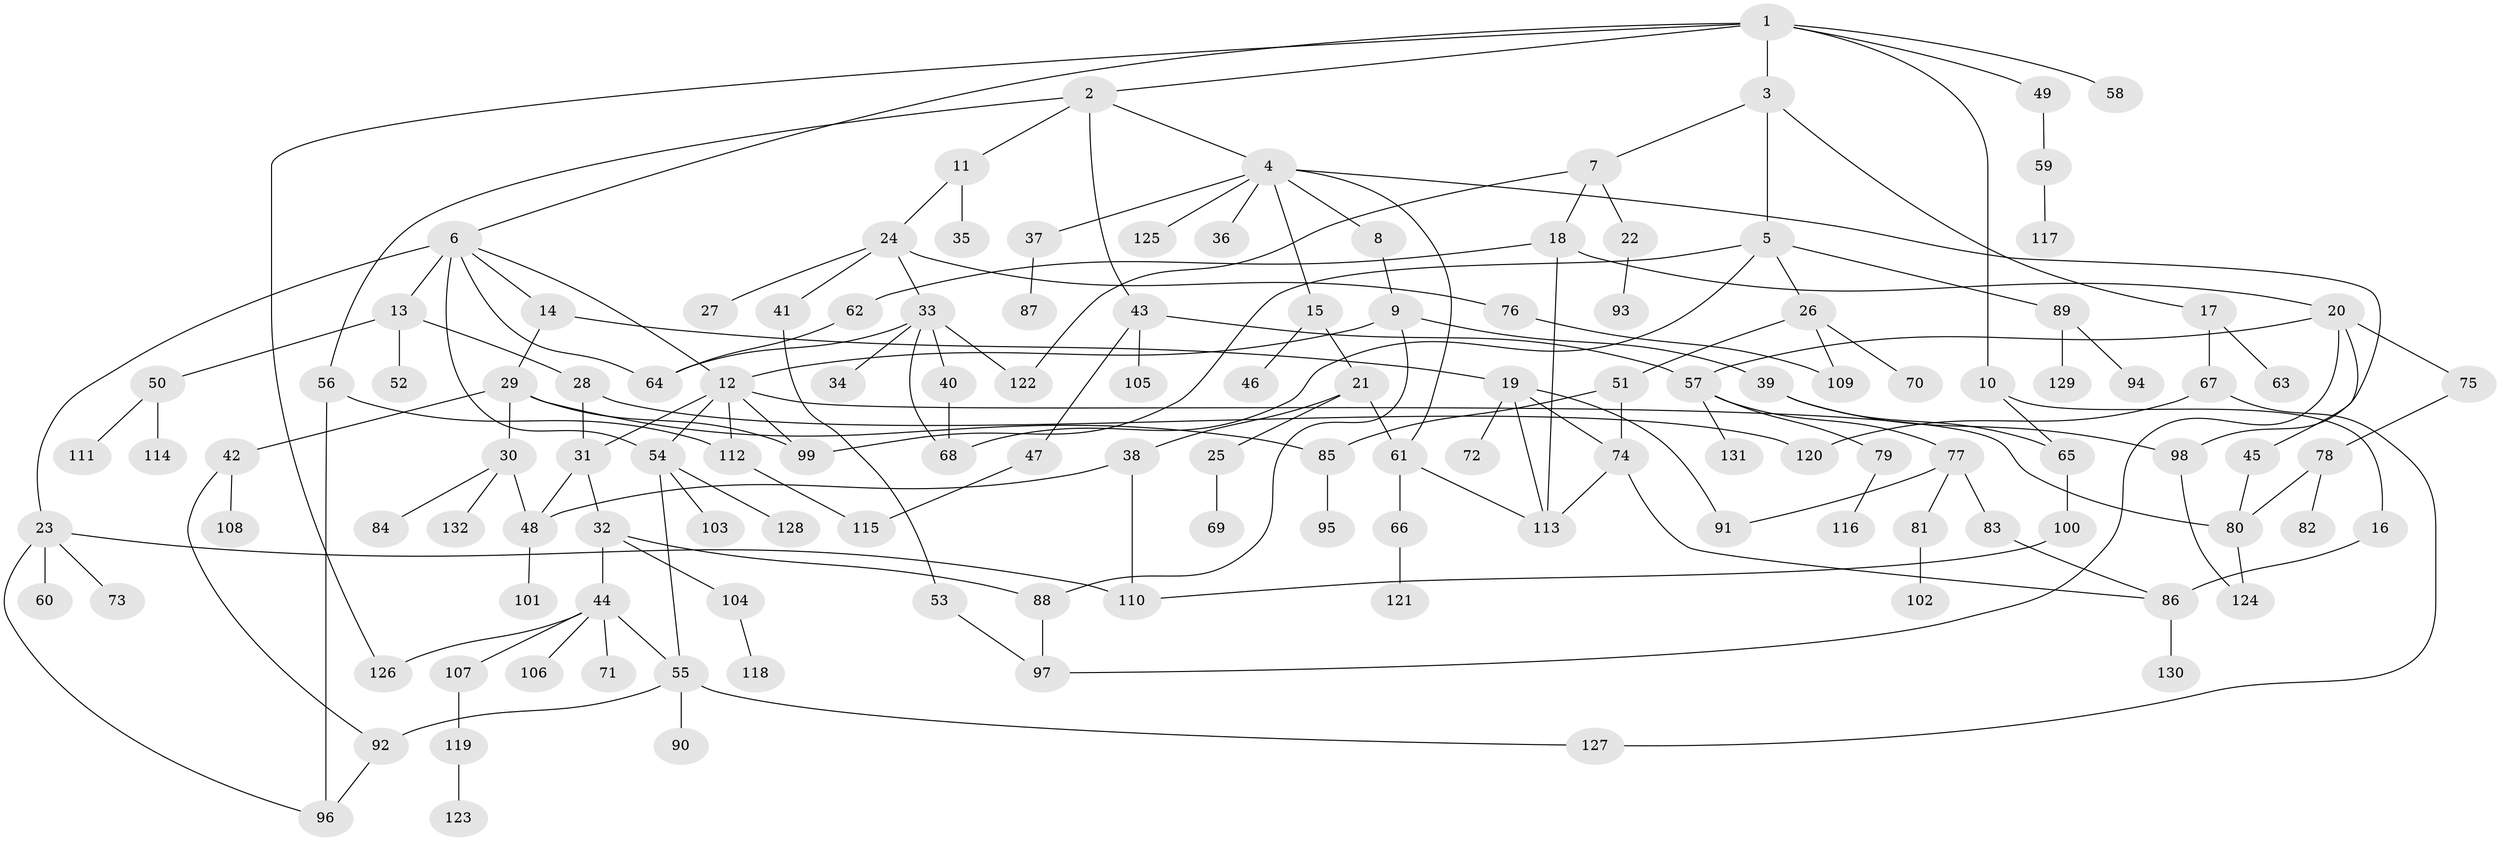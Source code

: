 // coarse degree distribution, {6: 0.034482758620689655, 7: 0.034482758620689655, 10: 0.011494252873563218, 8: 0.022988505747126436, 4: 0.1839080459770115, 3: 0.13793103448275862, 2: 0.19540229885057472, 1: 0.3218390804597701, 5: 0.05747126436781609}
// Generated by graph-tools (version 1.1) at 2025/41/03/06/25 10:41:25]
// undirected, 132 vertices, 173 edges
graph export_dot {
graph [start="1"]
  node [color=gray90,style=filled];
  1;
  2;
  3;
  4;
  5;
  6;
  7;
  8;
  9;
  10;
  11;
  12;
  13;
  14;
  15;
  16;
  17;
  18;
  19;
  20;
  21;
  22;
  23;
  24;
  25;
  26;
  27;
  28;
  29;
  30;
  31;
  32;
  33;
  34;
  35;
  36;
  37;
  38;
  39;
  40;
  41;
  42;
  43;
  44;
  45;
  46;
  47;
  48;
  49;
  50;
  51;
  52;
  53;
  54;
  55;
  56;
  57;
  58;
  59;
  60;
  61;
  62;
  63;
  64;
  65;
  66;
  67;
  68;
  69;
  70;
  71;
  72;
  73;
  74;
  75;
  76;
  77;
  78;
  79;
  80;
  81;
  82;
  83;
  84;
  85;
  86;
  87;
  88;
  89;
  90;
  91;
  92;
  93;
  94;
  95;
  96;
  97;
  98;
  99;
  100;
  101;
  102;
  103;
  104;
  105;
  106;
  107;
  108;
  109;
  110;
  111;
  112;
  113;
  114;
  115;
  116;
  117;
  118;
  119;
  120;
  121;
  122;
  123;
  124;
  125;
  126;
  127;
  128;
  129;
  130;
  131;
  132;
  1 -- 2;
  1 -- 3;
  1 -- 6;
  1 -- 10;
  1 -- 49;
  1 -- 58;
  1 -- 126;
  2 -- 4;
  2 -- 11;
  2 -- 43;
  2 -- 56;
  3 -- 5;
  3 -- 7;
  3 -- 17;
  4 -- 8;
  4 -- 15;
  4 -- 36;
  4 -- 37;
  4 -- 61;
  4 -- 98;
  4 -- 125;
  5 -- 26;
  5 -- 68;
  5 -- 89;
  5 -- 99;
  6 -- 12;
  6 -- 13;
  6 -- 14;
  6 -- 23;
  6 -- 64;
  6 -- 54;
  7 -- 18;
  7 -- 22;
  7 -- 122;
  8 -- 9;
  9 -- 39;
  9 -- 88;
  9 -- 12;
  10 -- 16;
  10 -- 65;
  11 -- 24;
  11 -- 35;
  12 -- 31;
  12 -- 54;
  12 -- 99;
  12 -- 112;
  12 -- 80;
  13 -- 28;
  13 -- 50;
  13 -- 52;
  14 -- 19;
  14 -- 29;
  15 -- 21;
  15 -- 46;
  16 -- 86;
  17 -- 63;
  17 -- 67;
  18 -- 20;
  18 -- 62;
  18 -- 113;
  19 -- 72;
  19 -- 74;
  19 -- 91;
  19 -- 113;
  20 -- 45;
  20 -- 75;
  20 -- 57;
  20 -- 97;
  21 -- 25;
  21 -- 38;
  21 -- 61;
  22 -- 93;
  23 -- 60;
  23 -- 73;
  23 -- 96;
  23 -- 110;
  24 -- 27;
  24 -- 33;
  24 -- 41;
  24 -- 76;
  25 -- 69;
  26 -- 51;
  26 -- 70;
  26 -- 109;
  28 -- 120;
  28 -- 31;
  29 -- 30;
  29 -- 42;
  29 -- 85;
  29 -- 99;
  30 -- 84;
  30 -- 132;
  30 -- 48;
  31 -- 32;
  31 -- 48;
  32 -- 44;
  32 -- 104;
  32 -- 88;
  33 -- 34;
  33 -- 40;
  33 -- 122;
  33 -- 64;
  33 -- 68;
  37 -- 87;
  38 -- 110;
  38 -- 48;
  39 -- 65;
  39 -- 98;
  40 -- 68;
  41 -- 53;
  42 -- 92;
  42 -- 108;
  43 -- 47;
  43 -- 57;
  43 -- 105;
  44 -- 71;
  44 -- 106;
  44 -- 107;
  44 -- 55;
  44 -- 126;
  45 -- 80;
  47 -- 115;
  48 -- 101;
  49 -- 59;
  50 -- 111;
  50 -- 114;
  51 -- 74;
  51 -- 85;
  53 -- 97;
  54 -- 55;
  54 -- 103;
  54 -- 128;
  55 -- 90;
  55 -- 92;
  55 -- 127;
  56 -- 96;
  56 -- 112;
  57 -- 77;
  57 -- 79;
  57 -- 131;
  59 -- 117;
  61 -- 66;
  61 -- 113;
  62 -- 64;
  65 -- 100;
  66 -- 121;
  67 -- 120;
  67 -- 127;
  74 -- 86;
  74 -- 113;
  75 -- 78;
  76 -- 109;
  77 -- 81;
  77 -- 83;
  77 -- 91;
  78 -- 80;
  78 -- 82;
  79 -- 116;
  80 -- 124;
  81 -- 102;
  83 -- 86;
  85 -- 95;
  86 -- 130;
  88 -- 97;
  89 -- 94;
  89 -- 129;
  92 -- 96;
  98 -- 124;
  100 -- 110;
  104 -- 118;
  107 -- 119;
  112 -- 115;
  119 -- 123;
}
